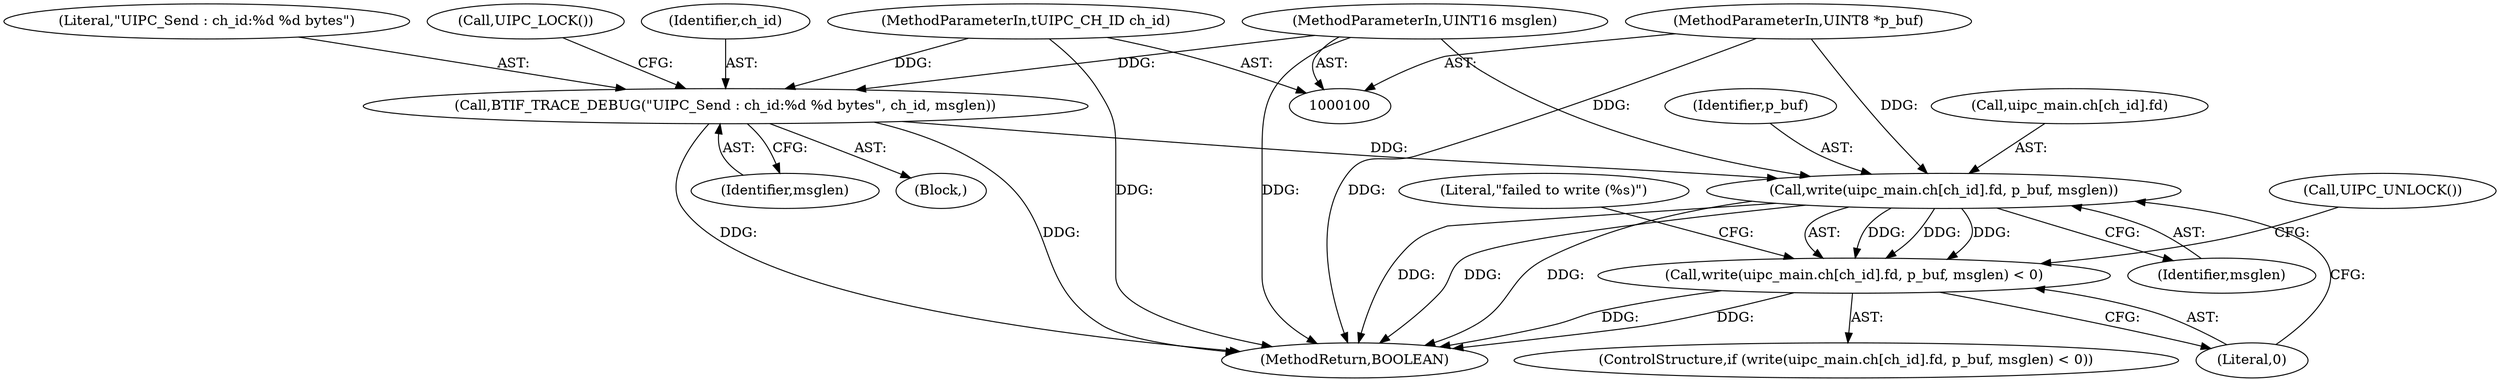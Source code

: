 digraph "0_Android_472271b153c5dc53c28beac55480a8d8434b2d5c_71@API" {
"1000115" [label="(Call,write(uipc_main.ch[ch_id].fd, p_buf, msglen))"];
"1000103" [label="(MethodParameterIn,UINT8 *p_buf)"];
"1000108" [label="(Call,BTIF_TRACE_DEBUG(\"UIPC_Send : ch_id:%d %d bytes\", ch_id, msglen))"];
"1000101" [label="(MethodParameterIn,tUIPC_CH_ID ch_id)"];
"1000104" [label="(MethodParameterIn,UINT16 msglen)"];
"1000114" [label="(Call,write(uipc_main.ch[ch_id].fd, p_buf, msglen) < 0)"];
"1000109" [label="(Literal,\"UIPC_Send : ch_id:%d %d bytes\")"];
"1000114" [label="(Call,write(uipc_main.ch[ch_id].fd, p_buf, msglen) < 0)"];
"1000123" [label="(Identifier,p_buf)"];
"1000108" [label="(Call,BTIF_TRACE_DEBUG(\"UIPC_Send : ch_id:%d %d bytes\", ch_id, msglen))"];
"1000111" [label="(Identifier,msglen)"];
"1000113" [label="(ControlStructure,if (write(uipc_main.ch[ch_id].fd, p_buf, msglen) < 0))"];
"1000104" [label="(MethodParameterIn,UINT16 msglen)"];
"1000112" [label="(Call,UIPC_LOCK())"];
"1000110" [label="(Identifier,ch_id)"];
"1000103" [label="(MethodParameterIn,UINT8 *p_buf)"];
"1000115" [label="(Call,write(uipc_main.ch[ch_id].fd, p_buf, msglen))"];
"1000105" [label="(Block,)"];
"1000125" [label="(Literal,0)"];
"1000124" [label="(Identifier,msglen)"];
"1000128" [label="(Literal,\"failed to write (%s)\")"];
"1000116" [label="(Call,uipc_main.ch[ch_id].fd)"];
"1000131" [label="(Call,UIPC_UNLOCK())"];
"1000101" [label="(MethodParameterIn,tUIPC_CH_ID ch_id)"];
"1000134" [label="(MethodReturn,BOOLEAN)"];
"1000115" -> "1000114"  [label="AST: "];
"1000115" -> "1000124"  [label="CFG: "];
"1000116" -> "1000115"  [label="AST: "];
"1000123" -> "1000115"  [label="AST: "];
"1000124" -> "1000115"  [label="AST: "];
"1000125" -> "1000115"  [label="CFG: "];
"1000115" -> "1000134"  [label="DDG: "];
"1000115" -> "1000134"  [label="DDG: "];
"1000115" -> "1000134"  [label="DDG: "];
"1000115" -> "1000114"  [label="DDG: "];
"1000115" -> "1000114"  [label="DDG: "];
"1000115" -> "1000114"  [label="DDG: "];
"1000103" -> "1000115"  [label="DDG: "];
"1000108" -> "1000115"  [label="DDG: "];
"1000104" -> "1000115"  [label="DDG: "];
"1000103" -> "1000100"  [label="AST: "];
"1000103" -> "1000134"  [label="DDG: "];
"1000108" -> "1000105"  [label="AST: "];
"1000108" -> "1000111"  [label="CFG: "];
"1000109" -> "1000108"  [label="AST: "];
"1000110" -> "1000108"  [label="AST: "];
"1000111" -> "1000108"  [label="AST: "];
"1000112" -> "1000108"  [label="CFG: "];
"1000108" -> "1000134"  [label="DDG: "];
"1000108" -> "1000134"  [label="DDG: "];
"1000101" -> "1000108"  [label="DDG: "];
"1000104" -> "1000108"  [label="DDG: "];
"1000101" -> "1000100"  [label="AST: "];
"1000101" -> "1000134"  [label="DDG: "];
"1000104" -> "1000100"  [label="AST: "];
"1000104" -> "1000134"  [label="DDG: "];
"1000114" -> "1000113"  [label="AST: "];
"1000114" -> "1000125"  [label="CFG: "];
"1000125" -> "1000114"  [label="AST: "];
"1000128" -> "1000114"  [label="CFG: "];
"1000131" -> "1000114"  [label="CFG: "];
"1000114" -> "1000134"  [label="DDG: "];
"1000114" -> "1000134"  [label="DDG: "];
}
